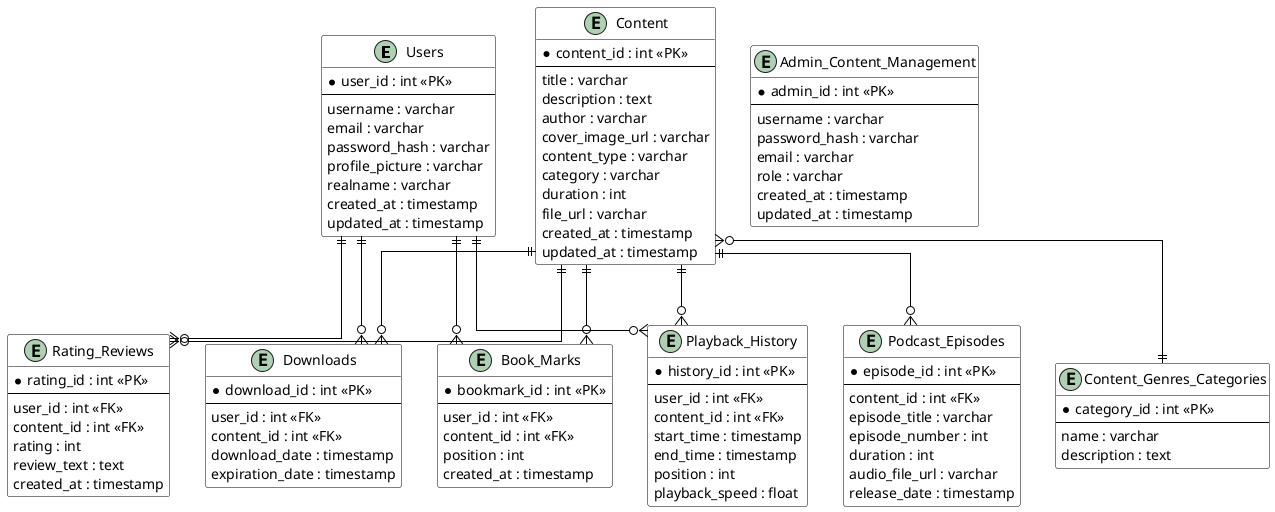 @startuml bookmark_database_erd

' Styling
skinparam linetype ortho
skinparam class {
    BackgroundColor White
    ArrowColor Black
    BorderColor Black
}

' Entities
entity "Users" {
    *user_id : int <<PK>>
    --
    username : varchar
    email : varchar
    password_hash : varchar
    profile_picture : varchar
    realname : varchar
    created_at : timestamp
    updated_at : timestamp
}

entity "Content" {
    *content_id : int <<PK>>
    --
    title : varchar
    description : text
    author : varchar
    cover_image_url : varchar
    content_type : varchar
    category : varchar
    duration : int
    file_url : varchar
    created_at : timestamp
    updated_at : timestamp
}

entity "Rating_Reviews" {
    *rating_id : int <<PK>>
    --
    user_id : int <<FK>>
    content_id : int <<FK>>
    rating : int
    review_text : text
    created_at : timestamp
}

entity "Downloads" {
    *download_id : int <<PK>>
    --
    user_id : int <<FK>>
    content_id : int <<FK>>
    download_date : timestamp
    expiration_date : timestamp
}

entity "Podcast_Episodes" {
    *episode_id : int <<PK>>
    --
    content_id : int <<FK>>
    episode_title : varchar
    episode_number : int
    duration : int
    audio_file_url : varchar
    release_date : timestamp
}

entity "Book_Marks" {
    *bookmark_id : int <<PK>>
    --
    user_id : int <<FK>>
    content_id : int <<FK>>
    position : int
    created_at : timestamp
}

entity "Playback_History" {
    *history_id : int <<PK>>
    --
    user_id : int <<FK>>
    content_id : int <<FK>>
    start_time : timestamp
    end_time : timestamp
    position : int
    playback_speed : float
}

entity "Content_Genres_Categories" {
    *category_id : int <<PK>>
    --
    name : varchar
    description : text
}

entity "Admin_Content_Management" {
    *admin_id : int <<PK>>
    --
    username : varchar
    password_hash : varchar
    email : varchar
    role : varchar
    created_at : timestamp
    updated_at : timestamp
}

' Relationships
Users ||--o{ Rating_Reviews
Users ||--o{ Downloads
Users ||--o{ Book_Marks
Users ||--o{ Playback_History

Content ||--o{ Rating_Reviews
Content ||--o{ Downloads
Content ||--o{ Book_Marks
Content ||--o{ Playback_History
Content ||--o{ Podcast_Episodes
Content }o--|| Content_Genres_Categories

@enduml
